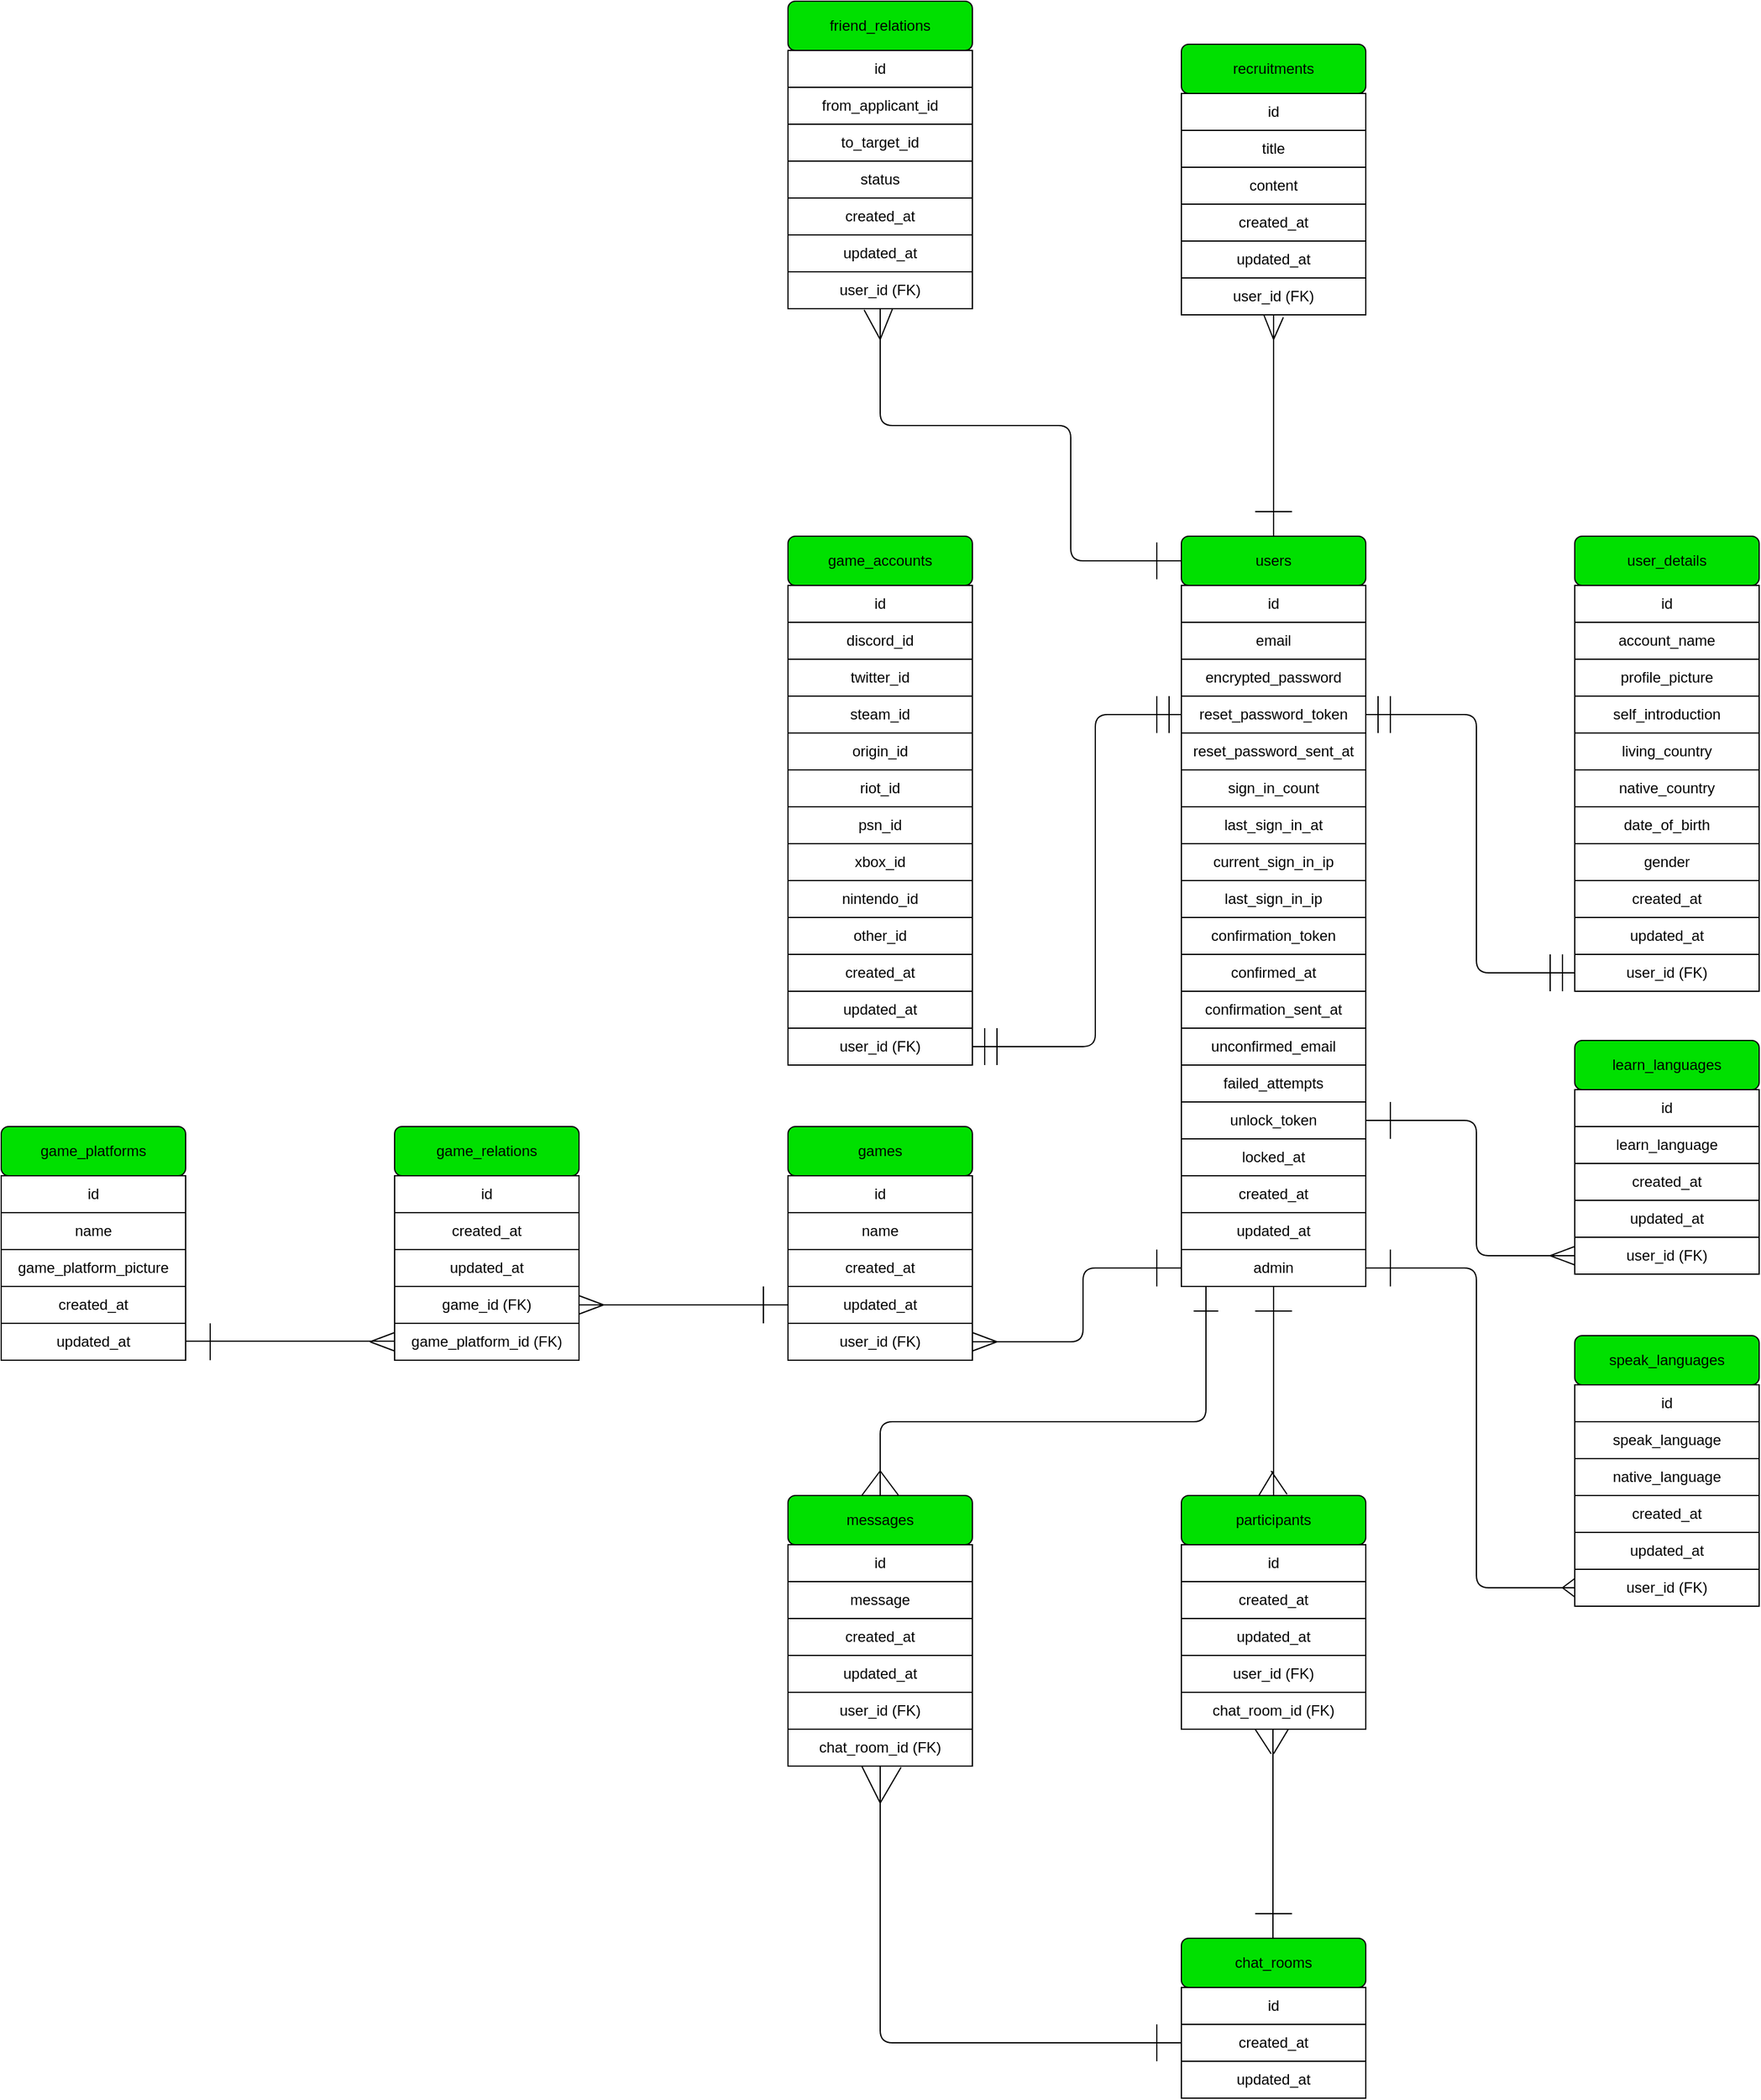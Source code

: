 <mxfile>
    <diagram id="Vk5w7OlKVyxtce1epeKG" name="ページ1">
        <mxGraphModel dx="1868" dy="1794" grid="1" gridSize="10" guides="1" tooltips="1" connect="1" arrows="1" fold="1" page="1" pageScale="1" pageWidth="827" pageHeight="1169" math="0" shadow="0">
            <root>
                <mxCell id="0"/>
                <mxCell id="1" parent="0"/>
                <mxCell id="3" value="users" style="rounded=1;whiteSpace=wrap;html=1;fillColor=#00E000;" parent="1" vertex="1">
                    <mxGeometry x="350" y="320" width="150" height="40" as="geometry"/>
                </mxCell>
                <mxCell id="4" value="id" style="rounded=0;whiteSpace=wrap;html=1;" parent="1" vertex="1">
                    <mxGeometry x="350" y="360" width="150" height="30" as="geometry"/>
                </mxCell>
                <mxCell id="6" value="email" style="rounded=0;whiteSpace=wrap;html=1;" parent="1" vertex="1">
                    <mxGeometry x="350" y="390" width="150" height="30" as="geometry"/>
                </mxCell>
                <mxCell id="7" value="encrypted_password" style="rounded=0;whiteSpace=wrap;html=1;" parent="1" vertex="1">
                    <mxGeometry x="350" y="420" width="150" height="30" as="geometry"/>
                </mxCell>
                <mxCell id="8" value="reset_password_token" style="rounded=0;whiteSpace=wrap;html=1;" parent="1" vertex="1">
                    <mxGeometry x="350" y="450" width="150" height="30" as="geometry"/>
                </mxCell>
                <mxCell id="9" value="reset_password_sent_at" style="rounded=0;whiteSpace=wrap;html=1;" parent="1" vertex="1">
                    <mxGeometry x="350" y="480" width="150" height="30" as="geometry"/>
                </mxCell>
                <mxCell id="10" value="sign_in_count" style="rounded=0;whiteSpace=wrap;html=1;" parent="1" vertex="1">
                    <mxGeometry x="350" y="510" width="150" height="30" as="geometry"/>
                </mxCell>
                <mxCell id="11" value="last_sign_in_at" style="rounded=0;whiteSpace=wrap;html=1;" parent="1" vertex="1">
                    <mxGeometry x="350" y="540" width="150" height="30" as="geometry"/>
                </mxCell>
                <mxCell id="12" value="current_sign_in_ip" style="rounded=0;whiteSpace=wrap;html=1;" parent="1" vertex="1">
                    <mxGeometry x="350" y="570" width="150" height="30" as="geometry"/>
                </mxCell>
                <mxCell id="13" value="last_sign_in_ip" style="rounded=0;whiteSpace=wrap;html=1;" parent="1" vertex="1">
                    <mxGeometry x="350" y="600" width="150" height="30" as="geometry"/>
                </mxCell>
                <mxCell id="14" value="confirmation_token" style="rounded=0;whiteSpace=wrap;html=1;" parent="1" vertex="1">
                    <mxGeometry x="350" y="630" width="150" height="30" as="geometry"/>
                </mxCell>
                <mxCell id="15" value="confirmed_at" style="rounded=0;whiteSpace=wrap;html=1;" parent="1" vertex="1">
                    <mxGeometry x="350" y="660" width="150" height="30" as="geometry"/>
                </mxCell>
                <mxCell id="16" value="confirmation_sent_at" style="rounded=0;whiteSpace=wrap;html=1;" parent="1" vertex="1">
                    <mxGeometry x="350" y="690" width="150" height="30" as="geometry"/>
                </mxCell>
                <mxCell id="17" value="unconfirmed_email" style="rounded=0;whiteSpace=wrap;html=1;" parent="1" vertex="1">
                    <mxGeometry x="350" y="720" width="150" height="30" as="geometry"/>
                </mxCell>
                <mxCell id="18" value="failed_attempts" style="rounded=0;whiteSpace=wrap;html=1;" parent="1" vertex="1">
                    <mxGeometry x="350" y="750" width="150" height="30" as="geometry"/>
                </mxCell>
                <mxCell id="19" value="unlock_token" style="rounded=0;whiteSpace=wrap;html=1;" parent="1" vertex="1">
                    <mxGeometry x="350" y="780" width="150" height="30" as="geometry"/>
                </mxCell>
                <mxCell id="20" value="locked_at" style="rounded=0;whiteSpace=wrap;html=1;" parent="1" vertex="1">
                    <mxGeometry x="350" y="810" width="150" height="30" as="geometry"/>
                </mxCell>
                <mxCell id="21" value="created_at" style="rounded=0;whiteSpace=wrap;html=1;" parent="1" vertex="1">
                    <mxGeometry x="350" y="840" width="150" height="30" as="geometry"/>
                </mxCell>
                <mxCell id="22" value="updated_at" style="rounded=0;whiteSpace=wrap;html=1;" parent="1" vertex="1">
                    <mxGeometry x="350" y="870" width="150" height="30" as="geometry"/>
                </mxCell>
                <mxCell id="23" value="admin" style="rounded=0;whiteSpace=wrap;html=1;" parent="1" vertex="1">
                    <mxGeometry x="350" y="900" width="150" height="30" as="geometry"/>
                </mxCell>
                <mxCell id="25" value="user_details" style="rounded=1;whiteSpace=wrap;html=1;fillColor=#00E000;" parent="1" vertex="1">
                    <mxGeometry x="670" y="320" width="150" height="40" as="geometry"/>
                </mxCell>
                <mxCell id="26" value="id" style="rounded=0;whiteSpace=wrap;html=1;" parent="1" vertex="1">
                    <mxGeometry x="670" y="360" width="150" height="30" as="geometry"/>
                </mxCell>
                <mxCell id="27" value="account_name" style="rounded=0;whiteSpace=wrap;html=1;" parent="1" vertex="1">
                    <mxGeometry x="670" y="390" width="150" height="30" as="geometry"/>
                </mxCell>
                <mxCell id="28" value="profile_picture" style="rounded=0;whiteSpace=wrap;html=1;" parent="1" vertex="1">
                    <mxGeometry x="670" y="420" width="150" height="30" as="geometry"/>
                </mxCell>
                <mxCell id="29" value="self_introduction" style="rounded=0;whiteSpace=wrap;html=1;" parent="1" vertex="1">
                    <mxGeometry x="670" y="450" width="150" height="30" as="geometry"/>
                </mxCell>
                <mxCell id="30" value="living_country" style="rounded=0;whiteSpace=wrap;html=1;" parent="1" vertex="1">
                    <mxGeometry x="670" y="480" width="150" height="30" as="geometry"/>
                </mxCell>
                <mxCell id="31" value="native_country" style="rounded=0;whiteSpace=wrap;html=1;" parent="1" vertex="1">
                    <mxGeometry x="670" y="510" width="150" height="30" as="geometry"/>
                </mxCell>
                <mxCell id="32" value="date_of_birth" style="rounded=0;whiteSpace=wrap;html=1;" parent="1" vertex="1">
                    <mxGeometry x="670" y="540" width="150" height="30" as="geometry"/>
                </mxCell>
                <mxCell id="33" value="gender" style="rounded=0;whiteSpace=wrap;html=1;" parent="1" vertex="1">
                    <mxGeometry x="670" y="570" width="150" height="30" as="geometry"/>
                </mxCell>
                <mxCell id="45" value="" style="endArrow=none;html=1;" parent="1" edge="1">
                    <mxGeometry width="50" height="50" relative="1" as="geometry">
                        <mxPoint x="670" y="460" as="sourcePoint"/>
                        <mxPoint x="670" y="490" as="targetPoint"/>
                    </mxGeometry>
                </mxCell>
                <mxCell id="49" value="created_at" style="rounded=0;whiteSpace=wrap;html=1;" parent="1" vertex="1">
                    <mxGeometry x="670" y="600" width="150" height="30" as="geometry"/>
                </mxCell>
                <mxCell id="50" value="updated_at" style="rounded=0;whiteSpace=wrap;html=1;" parent="1" vertex="1">
                    <mxGeometry x="670" y="630" width="150" height="30" as="geometry"/>
                </mxCell>
                <mxCell id="24" value="" style="endArrow=none;html=1;exitX=1;exitY=0.5;exitDx=0;exitDy=0;entryX=0;entryY=0.5;entryDx=0;entryDy=0;" parent="1" source="8" target="63" edge="1">
                    <mxGeometry width="50" height="50" relative="1" as="geometry">
                        <mxPoint x="590" y="670" as="sourcePoint"/>
                        <mxPoint x="650" y="615" as="targetPoint"/>
                        <Array as="points">
                            <mxPoint x="590" y="465"/>
                            <mxPoint x="590" y="675"/>
                        </Array>
                    </mxGeometry>
                </mxCell>
                <mxCell id="46" value="" style="endArrow=none;html=1;" parent="1" edge="1">
                    <mxGeometry width="50" height="50" relative="1" as="geometry">
                        <mxPoint x="510" y="450" as="sourcePoint"/>
                        <mxPoint x="510" y="480" as="targetPoint"/>
                    </mxGeometry>
                </mxCell>
                <mxCell id="47" value="" style="endArrow=none;html=1;" parent="1" edge="1">
                    <mxGeometry width="50" height="50" relative="1" as="geometry">
                        <mxPoint x="520" y="450" as="sourcePoint"/>
                        <mxPoint x="520" y="480" as="targetPoint"/>
                    </mxGeometry>
                </mxCell>
                <mxCell id="63" value="user_id (FK)" style="rounded=0;whiteSpace=wrap;html=1;" parent="1" vertex="1">
                    <mxGeometry x="670" y="660" width="150" height="30" as="geometry"/>
                </mxCell>
                <mxCell id="65" value="" style="endArrow=none;html=1;" parent="1" edge="1">
                    <mxGeometry width="50" height="50" relative="1" as="geometry">
                        <mxPoint x="660" y="660" as="sourcePoint"/>
                        <mxPoint x="660" y="690" as="targetPoint"/>
                    </mxGeometry>
                </mxCell>
                <mxCell id="66" value="" style="endArrow=none;html=1;" parent="1" edge="1">
                    <mxGeometry width="50" height="50" relative="1" as="geometry">
                        <mxPoint x="650" y="660" as="sourcePoint"/>
                        <mxPoint x="650" y="690" as="targetPoint"/>
                    </mxGeometry>
                </mxCell>
                <mxCell id="88" value="" style="group" parent="1" vertex="1" connectable="0">
                    <mxGeometry x="670" y="730" width="150" height="190" as="geometry"/>
                </mxCell>
                <mxCell id="69" value="learn_languages" style="rounded=1;whiteSpace=wrap;html=1;fillColor=#00E000;" parent="88" vertex="1">
                    <mxGeometry width="150" height="40" as="geometry"/>
                </mxCell>
                <mxCell id="71" value="id" style="rounded=0;whiteSpace=wrap;html=1;" parent="88" vertex="1">
                    <mxGeometry y="40" width="150" height="30" as="geometry"/>
                </mxCell>
                <mxCell id="72" value="learn_language" style="rounded=0;whiteSpace=wrap;html=1;" parent="88" vertex="1">
                    <mxGeometry y="70" width="150" height="30" as="geometry"/>
                </mxCell>
                <mxCell id="73" value="created_at" style="rounded=0;whiteSpace=wrap;html=1;" parent="88" vertex="1">
                    <mxGeometry y="100" width="150" height="30" as="geometry"/>
                </mxCell>
                <mxCell id="74" value="updated_at" style="rounded=0;whiteSpace=wrap;html=1;" parent="88" vertex="1">
                    <mxGeometry y="130" width="150" height="30" as="geometry"/>
                </mxCell>
                <mxCell id="75" value="user_id (FK)" style="rounded=0;whiteSpace=wrap;html=1;" parent="88" vertex="1">
                    <mxGeometry y="160" width="150" height="30" as="geometry"/>
                </mxCell>
                <mxCell id="76" value="" style="endArrow=none;html=1;exitX=1;exitY=0.5;exitDx=0;exitDy=0;entryX=0;entryY=0.5;entryDx=0;entryDy=0;" parent="1" source="19" target="75" edge="1">
                    <mxGeometry width="50" height="50" relative="1" as="geometry">
                        <mxPoint x="500" y="690" as="sourcePoint"/>
                        <mxPoint x="670" y="900" as="targetPoint"/>
                        <Array as="points">
                            <mxPoint x="590" y="795"/>
                            <mxPoint x="590" y="860"/>
                            <mxPoint x="590" y="905"/>
                        </Array>
                    </mxGeometry>
                </mxCell>
                <mxCell id="101" value="" style="endArrow=none;html=1;exitX=1;exitY=0.5;exitDx=0;exitDy=0;entryX=0;entryY=0.5;entryDx=0;entryDy=0;" parent="1" source="23" target="108" edge="1">
                    <mxGeometry width="50" height="50" relative="1" as="geometry">
                        <mxPoint x="500" y="1035" as="sourcePoint"/>
                        <mxPoint x="670" y="1145" as="targetPoint"/>
                        <Array as="points">
                            <mxPoint x="590" y="915"/>
                            <mxPoint x="590" y="1175"/>
                        </Array>
                    </mxGeometry>
                </mxCell>
                <mxCell id="107" value="" style="endArrow=none;html=1;" parent="1" edge="1">
                    <mxGeometry width="50" height="50" relative="1" as="geometry">
                        <mxPoint x="520" y="900" as="sourcePoint"/>
                        <mxPoint x="520" y="930" as="targetPoint"/>
                    </mxGeometry>
                </mxCell>
                <mxCell id="90" value="speak_languages" style="rounded=1;whiteSpace=wrap;html=1;fillColor=#00E000;" parent="1" vertex="1">
                    <mxGeometry x="670" y="970" width="150" height="40" as="geometry"/>
                </mxCell>
                <mxCell id="91" value="id" style="rounded=0;whiteSpace=wrap;html=1;" parent="1" vertex="1">
                    <mxGeometry x="670" y="1010" width="150" height="30" as="geometry"/>
                </mxCell>
                <mxCell id="92" value="speak_language" style="rounded=0;whiteSpace=wrap;html=1;" parent="1" vertex="1">
                    <mxGeometry x="670" y="1040" width="150" height="30" as="geometry"/>
                </mxCell>
                <mxCell id="93" value="created_at" style="rounded=0;whiteSpace=wrap;html=1;" parent="1" vertex="1">
                    <mxGeometry x="670" y="1100" width="150" height="30" as="geometry"/>
                </mxCell>
                <mxCell id="94" value="updated_at" style="rounded=0;whiteSpace=wrap;html=1;" parent="1" vertex="1">
                    <mxGeometry x="670" y="1130" width="150" height="30" as="geometry"/>
                </mxCell>
                <mxCell id="95" value="native_language" style="rounded=0;whiteSpace=wrap;html=1;" parent="1" vertex="1">
                    <mxGeometry x="670" y="1070" width="150" height="30" as="geometry"/>
                </mxCell>
                <mxCell id="108" value="user_id (FK)" style="rounded=0;whiteSpace=wrap;html=1;" parent="1" vertex="1">
                    <mxGeometry x="670" y="1160" width="150" height="30" as="geometry"/>
                </mxCell>
                <mxCell id="110" value="" style="endArrow=none;html=1;exitX=0;exitY=0.25;exitDx=0;exitDy=0;" parent="1" source="108" edge="1">
                    <mxGeometry width="50" height="50" relative="1" as="geometry">
                        <mxPoint x="660" y="1160" as="sourcePoint"/>
                        <mxPoint x="660" y="1175" as="targetPoint"/>
                    </mxGeometry>
                </mxCell>
                <mxCell id="111" value="" style="endArrow=none;html=1;exitX=0;exitY=0.75;exitDx=0;exitDy=0;" parent="1" source="108" edge="1">
                    <mxGeometry width="50" height="50" relative="1" as="geometry">
                        <mxPoint x="650" y="1160" as="sourcePoint"/>
                        <mxPoint x="660" y="1175" as="targetPoint"/>
                    </mxGeometry>
                </mxCell>
                <mxCell id="128" value="" style="endArrow=none;html=1;exitX=0;exitY=0.5;exitDx=0;exitDy=0;entryX=1;entryY=0.5;entryDx=0;entryDy=0;" parent="1" source="8" target="125" edge="1">
                    <mxGeometry width="50" height="50" relative="1" as="geometry">
                        <mxPoint x="510" y="475" as="sourcePoint"/>
                        <mxPoint x="680" y="685" as="targetPoint"/>
                        <Array as="points">
                            <mxPoint x="280" y="465"/>
                            <mxPoint x="280" y="735"/>
                        </Array>
                    </mxGeometry>
                </mxCell>
                <mxCell id="134" value="" style="group" parent="1" vertex="1" connectable="0">
                    <mxGeometry x="30" y="320" width="150" height="430" as="geometry"/>
                </mxCell>
                <mxCell id="114" value="game_accounts" style="rounded=1;whiteSpace=wrap;html=1;fillColor=#00E000;" parent="134" vertex="1">
                    <mxGeometry width="150" height="40" as="geometry"/>
                </mxCell>
                <mxCell id="115" value="id" style="rounded=0;whiteSpace=wrap;html=1;" parent="134" vertex="1">
                    <mxGeometry y="40" width="150" height="30" as="geometry"/>
                </mxCell>
                <mxCell id="116" value="discord_id" style="rounded=0;whiteSpace=wrap;html=1;" parent="134" vertex="1">
                    <mxGeometry y="70" width="150" height="30" as="geometry"/>
                </mxCell>
                <mxCell id="117" value="twitter_id" style="rounded=0;whiteSpace=wrap;html=1;" parent="134" vertex="1">
                    <mxGeometry y="100" width="150" height="30" as="geometry"/>
                </mxCell>
                <mxCell id="118" value="steam_id" style="rounded=0;whiteSpace=wrap;html=1;" parent="134" vertex="1">
                    <mxGeometry y="130" width="150" height="30" as="geometry"/>
                </mxCell>
                <mxCell id="119" value="origin_id" style="rounded=0;whiteSpace=wrap;html=1;" parent="134" vertex="1">
                    <mxGeometry y="160" width="150" height="30" as="geometry"/>
                </mxCell>
                <mxCell id="120" value="riot_id" style="rounded=0;whiteSpace=wrap;html=1;" parent="134" vertex="1">
                    <mxGeometry y="190" width="150" height="30" as="geometry"/>
                </mxCell>
                <mxCell id="121" value="psn_id" style="rounded=0;whiteSpace=wrap;html=1;" parent="134" vertex="1">
                    <mxGeometry y="220" width="150" height="30" as="geometry"/>
                </mxCell>
                <mxCell id="122" value="xbox_id" style="rounded=0;whiteSpace=wrap;html=1;" parent="134" vertex="1">
                    <mxGeometry y="250" width="150" height="30" as="geometry"/>
                </mxCell>
                <mxCell id="123" value="nintendo_id" style="rounded=0;whiteSpace=wrap;html=1;" parent="134" vertex="1">
                    <mxGeometry y="280" width="150" height="30" as="geometry"/>
                </mxCell>
                <mxCell id="124" value="other_id" style="rounded=0;whiteSpace=wrap;html=1;" parent="134" vertex="1">
                    <mxGeometry y="310" width="150" height="30" as="geometry"/>
                </mxCell>
                <mxCell id="125" value="user_id (FK)" style="rounded=0;whiteSpace=wrap;html=1;" parent="134" vertex="1">
                    <mxGeometry y="400" width="150" height="30" as="geometry"/>
                </mxCell>
                <mxCell id="126" value="created_at" style="rounded=0;whiteSpace=wrap;html=1;" parent="134" vertex="1">
                    <mxGeometry y="340" width="150" height="30" as="geometry"/>
                </mxCell>
                <mxCell id="127" value="updated_at" style="rounded=0;whiteSpace=wrap;html=1;" parent="134" vertex="1">
                    <mxGeometry y="370" width="150" height="30" as="geometry"/>
                </mxCell>
                <mxCell id="130" value="" style="endArrow=none;html=1;" parent="1" edge="1">
                    <mxGeometry width="50" height="50" relative="1" as="geometry">
                        <mxPoint x="340" y="450" as="sourcePoint"/>
                        <mxPoint x="340" y="480" as="targetPoint"/>
                    </mxGeometry>
                </mxCell>
                <mxCell id="131" value="" style="endArrow=none;html=1;" parent="1" edge="1">
                    <mxGeometry width="50" height="50" relative="1" as="geometry">
                        <mxPoint x="330" y="450" as="sourcePoint"/>
                        <mxPoint x="330" y="480" as="targetPoint"/>
                    </mxGeometry>
                </mxCell>
                <mxCell id="138" value="" style="endArrow=none;html=1;" parent="1" edge="1">
                    <mxGeometry width="50" height="50" relative="1" as="geometry">
                        <mxPoint x="190" y="720" as="sourcePoint"/>
                        <mxPoint x="190" y="750" as="targetPoint"/>
                    </mxGeometry>
                </mxCell>
                <mxCell id="139" value="" style="endArrow=none;html=1;" parent="1" edge="1">
                    <mxGeometry width="50" height="50" relative="1" as="geometry">
                        <mxPoint x="200" y="720" as="sourcePoint"/>
                        <mxPoint x="200" y="750" as="targetPoint"/>
                    </mxGeometry>
                </mxCell>
                <mxCell id="140" value="" style="group" parent="1" vertex="1" connectable="0">
                    <mxGeometry x="30" y="800" width="150" height="190" as="geometry"/>
                </mxCell>
                <mxCell id="141" value="games" style="rounded=1;whiteSpace=wrap;html=1;fillColor=#00E000;" parent="140" vertex="1">
                    <mxGeometry width="150" height="40" as="geometry"/>
                </mxCell>
                <mxCell id="142" value="id" style="rounded=0;whiteSpace=wrap;html=1;" parent="140" vertex="1">
                    <mxGeometry y="40" width="150" height="30" as="geometry"/>
                </mxCell>
                <mxCell id="143" value="name" style="rounded=0;whiteSpace=wrap;html=1;" parent="140" vertex="1">
                    <mxGeometry y="70" width="150" height="30" as="geometry"/>
                </mxCell>
                <mxCell id="144" value="created_at" style="rounded=0;whiteSpace=wrap;html=1;" parent="140" vertex="1">
                    <mxGeometry y="100" width="150" height="30" as="geometry"/>
                </mxCell>
                <mxCell id="145" value="updated_at" style="rounded=0;whiteSpace=wrap;html=1;" parent="140" vertex="1">
                    <mxGeometry y="130" width="150" height="30" as="geometry"/>
                </mxCell>
                <mxCell id="146" value="user_id (FK)" style="rounded=0;whiteSpace=wrap;html=1;" parent="140" vertex="1">
                    <mxGeometry y="160" width="150" height="30" as="geometry"/>
                </mxCell>
                <mxCell id="147" value="" style="endArrow=none;html=1;exitX=1;exitY=0.5;exitDx=0;exitDy=0;entryX=0;entryY=0.5;entryDx=0;entryDy=0;" parent="1" source="146" target="23" edge="1">
                    <mxGeometry width="50" height="50" relative="1" as="geometry">
                        <mxPoint x="180" y="810" as="sourcePoint"/>
                        <mxPoint x="350" y="920" as="targetPoint"/>
                        <Array as="points">
                            <mxPoint x="270" y="975"/>
                            <mxPoint x="270" y="915"/>
                        </Array>
                    </mxGeometry>
                </mxCell>
                <mxCell id="155" value="" style="endArrow=none;html=1;" parent="1" edge="1">
                    <mxGeometry width="50" height="50" relative="1" as="geometry">
                        <mxPoint x="330" y="900" as="sourcePoint"/>
                        <mxPoint x="330" y="930" as="targetPoint"/>
                    </mxGeometry>
                </mxCell>
                <mxCell id="159" value="" style="endArrow=none;html=1;entryX=1;entryY=0.75;entryDx=0;entryDy=0;" parent="1" target="146" edge="1">
                    <mxGeometry width="50" height="50" relative="1" as="geometry">
                        <mxPoint x="200" y="975" as="sourcePoint"/>
                        <mxPoint x="190" y="990" as="targetPoint"/>
                    </mxGeometry>
                </mxCell>
                <mxCell id="160" value="" style="endArrow=none;html=1;exitX=1;exitY=0.25;exitDx=0;exitDy=0;" parent="1" source="146" edge="1">
                    <mxGeometry width="50" height="50" relative="1" as="geometry">
                        <mxPoint x="200" y="960" as="sourcePoint"/>
                        <mxPoint x="200" y="975" as="targetPoint"/>
                    </mxGeometry>
                </mxCell>
                <mxCell id="161" value="" style="group" parent="1" vertex="1" connectable="0">
                    <mxGeometry x="-290" y="800" width="150" height="190" as="geometry"/>
                </mxCell>
                <mxCell id="162" value="game_relations" style="rounded=1;whiteSpace=wrap;html=1;fillColor=#00E000;" parent="161" vertex="1">
                    <mxGeometry width="150" height="40" as="geometry"/>
                </mxCell>
                <mxCell id="163" value="id" style="rounded=0;whiteSpace=wrap;html=1;" parent="161" vertex="1">
                    <mxGeometry y="40" width="150" height="30" as="geometry"/>
                </mxCell>
                <mxCell id="164" value="created_at" style="rounded=0;whiteSpace=wrap;html=1;" parent="161" vertex="1">
                    <mxGeometry y="70" width="150" height="30" as="geometry"/>
                </mxCell>
                <mxCell id="165" value="updated_at" style="rounded=0;whiteSpace=wrap;html=1;" parent="161" vertex="1">
                    <mxGeometry y="100" width="150" height="30" as="geometry"/>
                </mxCell>
                <mxCell id="166" value="game_id (FK)" style="rounded=0;whiteSpace=wrap;html=1;" parent="161" vertex="1">
                    <mxGeometry y="130" width="150" height="30" as="geometry"/>
                </mxCell>
                <mxCell id="167" value="game_platform_id (FK)" style="rounded=0;whiteSpace=wrap;html=1;" parent="161" vertex="1">
                    <mxGeometry y="160" width="150" height="30" as="geometry"/>
                </mxCell>
                <mxCell id="173" value="" style="endArrow=none;html=1;exitX=1;exitY=0.5;exitDx=0;exitDy=0;entryX=0;entryY=0.5;entryDx=0;entryDy=0;" parent="1" source="166" target="145" edge="1">
                    <mxGeometry width="50" height="50" relative="1" as="geometry">
                        <mxPoint x="190" y="985" as="sourcePoint"/>
                        <mxPoint x="360" y="925" as="targetPoint"/>
                        <Array as="points"/>
                    </mxGeometry>
                </mxCell>
                <mxCell id="170" value="" style="endArrow=none;html=1;" parent="1" edge="1">
                    <mxGeometry width="50" height="50" relative="1" as="geometry">
                        <mxPoint x="10" y="930" as="sourcePoint"/>
                        <mxPoint x="10" y="960" as="targetPoint"/>
                    </mxGeometry>
                </mxCell>
                <mxCell id="171" value="" style="endArrow=none;html=1;entryX=1;entryY=0.75;entryDx=0;entryDy=0;" parent="1" target="166" edge="1">
                    <mxGeometry width="50" height="50" relative="1" as="geometry">
                        <mxPoint x="-120" y="945" as="sourcePoint"/>
                        <mxPoint x="-130" y="960" as="targetPoint"/>
                    </mxGeometry>
                </mxCell>
                <mxCell id="172" value="" style="endArrow=none;html=1;exitX=1;exitY=0.25;exitDx=0;exitDy=0;" parent="1" source="166" edge="1">
                    <mxGeometry width="50" height="50" relative="1" as="geometry">
                        <mxPoint x="-120" y="930" as="sourcePoint"/>
                        <mxPoint x="-120" y="945" as="targetPoint"/>
                    </mxGeometry>
                </mxCell>
                <mxCell id="174" value="" style="group" parent="1" vertex="1" connectable="0">
                    <mxGeometry x="-610" y="800" width="150" height="190" as="geometry"/>
                </mxCell>
                <mxCell id="175" value="game_platforms" style="rounded=1;whiteSpace=wrap;html=1;fillColor=#00E000;" parent="174" vertex="1">
                    <mxGeometry width="150" height="40" as="geometry"/>
                </mxCell>
                <mxCell id="176" value="id" style="rounded=0;whiteSpace=wrap;html=1;" parent="174" vertex="1">
                    <mxGeometry y="40" width="150" height="30" as="geometry"/>
                </mxCell>
                <mxCell id="177" value="name" style="rounded=0;whiteSpace=wrap;html=1;" parent="174" vertex="1">
                    <mxGeometry y="70" width="150" height="30" as="geometry"/>
                </mxCell>
                <mxCell id="178" value="game_platform_picture" style="rounded=0;whiteSpace=wrap;html=1;" parent="174" vertex="1">
                    <mxGeometry y="100" width="150" height="30" as="geometry"/>
                </mxCell>
                <mxCell id="179" value="created_at" style="rounded=0;whiteSpace=wrap;html=1;" parent="174" vertex="1">
                    <mxGeometry y="130" width="150" height="30" as="geometry"/>
                </mxCell>
                <mxCell id="180" value="updated_at" style="rounded=0;whiteSpace=wrap;html=1;" parent="174" vertex="1">
                    <mxGeometry y="160" width="150" height="30" as="geometry"/>
                </mxCell>
                <mxCell id="182" value="" style="endArrow=none;html=1;exitX=0;exitY=0.25;exitDx=0;exitDy=0;" parent="1" source="167" edge="1">
                    <mxGeometry width="50" height="50" relative="1" as="geometry">
                        <mxPoint x="-300" y="960" as="sourcePoint"/>
                        <mxPoint x="-310" y="975" as="targetPoint"/>
                    </mxGeometry>
                </mxCell>
                <mxCell id="183" value="" style="endArrow=none;html=1;exitX=0;exitY=0.75;exitDx=0;exitDy=0;" parent="1" source="167" edge="1">
                    <mxGeometry width="50" height="50" relative="1" as="geometry">
                        <mxPoint x="-310" y="960" as="sourcePoint"/>
                        <mxPoint x="-310" y="975" as="targetPoint"/>
                    </mxGeometry>
                </mxCell>
                <mxCell id="185" value="" style="endArrow=none;html=1;" parent="1" edge="1">
                    <mxGeometry width="50" height="50" relative="1" as="geometry">
                        <mxPoint x="-440" y="960" as="sourcePoint"/>
                        <mxPoint x="-440" y="990" as="targetPoint"/>
                    </mxGeometry>
                </mxCell>
                <mxCell id="186" value="" style="endArrow=none;html=1;exitX=1;exitY=0.5;exitDx=0;exitDy=0;entryX=0;entryY=0.5;entryDx=0;entryDy=0;" parent="1" edge="1">
                    <mxGeometry width="50" height="50" relative="1" as="geometry">
                        <mxPoint x="-460" y="974.5" as="sourcePoint"/>
                        <mxPoint x="-290" y="974.5" as="targetPoint"/>
                        <Array as="points"/>
                    </mxGeometry>
                </mxCell>
                <mxCell id="187" value="" style="endArrow=none;html=1;entryX=0.5;entryY=0;entryDx=0;entryDy=0;" parent="1" target="3" edge="1">
                    <mxGeometry width="50" height="50" relative="1" as="geometry">
                        <mxPoint x="425" y="140" as="sourcePoint"/>
                        <mxPoint x="480" y="250" as="targetPoint"/>
                        <Array as="points"/>
                    </mxGeometry>
                </mxCell>
                <mxCell id="190" value="" style="endArrow=none;html=1;" parent="1" edge="1">
                    <mxGeometry width="50" height="50" relative="1" as="geometry">
                        <mxPoint x="440" y="300" as="sourcePoint"/>
                        <mxPoint x="410" y="300" as="targetPoint"/>
                    </mxGeometry>
                </mxCell>
                <mxCell id="191" value="" style="endArrow=none;html=1;exitX=0.553;exitY=1.067;exitDx=0;exitDy=0;exitPerimeter=0;" parent="1" source="199" edge="1">
                    <mxGeometry width="50" height="50" relative="1" as="geometry">
                        <mxPoint x="440" y="160" as="sourcePoint"/>
                        <mxPoint x="425" y="160" as="targetPoint"/>
                    </mxGeometry>
                </mxCell>
                <mxCell id="192" value="" style="endArrow=none;html=1;entryX=0.447;entryY=1;entryDx=0;entryDy=0;entryPerimeter=0;" parent="1" target="199" edge="1">
                    <mxGeometry width="50" height="50" relative="1" as="geometry">
                        <mxPoint x="425" y="160" as="sourcePoint"/>
                        <mxPoint x="410" y="140" as="targetPoint"/>
                    </mxGeometry>
                </mxCell>
                <mxCell id="194" value="recruitments" style="rounded=1;whiteSpace=wrap;html=1;fillColor=#00E000;" parent="1" vertex="1">
                    <mxGeometry x="350" y="-80" width="150" height="40" as="geometry"/>
                </mxCell>
                <mxCell id="195" value="id" style="rounded=0;whiteSpace=wrap;html=1;" parent="1" vertex="1">
                    <mxGeometry x="350" y="-40" width="150" height="30" as="geometry"/>
                </mxCell>
                <mxCell id="196" value="title" style="rounded=0;whiteSpace=wrap;html=1;" parent="1" vertex="1">
                    <mxGeometry x="350" y="-10" width="150" height="30" as="geometry"/>
                </mxCell>
                <mxCell id="197" value="content" style="rounded=0;whiteSpace=wrap;html=1;" parent="1" vertex="1">
                    <mxGeometry x="350" y="20" width="150" height="30" as="geometry"/>
                </mxCell>
                <mxCell id="198" value="created_at" style="rounded=0;whiteSpace=wrap;html=1;" parent="1" vertex="1">
                    <mxGeometry x="350" y="50" width="150" height="30" as="geometry"/>
                </mxCell>
                <mxCell id="199" value="user_id (FK)" style="rounded=0;whiteSpace=wrap;html=1;" parent="1" vertex="1">
                    <mxGeometry x="350" y="110" width="150" height="30" as="geometry"/>
                </mxCell>
                <mxCell id="200" value="updated_at" style="rounded=0;whiteSpace=wrap;html=1;" parent="1" vertex="1">
                    <mxGeometry x="350" y="80" width="150" height="30" as="geometry"/>
                </mxCell>
                <mxCell id="230" value="" style="group" parent="1" vertex="1" connectable="0">
                    <mxGeometry x="30" y="1100" width="150" height="220" as="geometry"/>
                </mxCell>
                <mxCell id="229" value="chat_room_id (FK)" style="rounded=0;whiteSpace=wrap;html=1;" parent="230" vertex="1">
                    <mxGeometry y="190" width="150" height="30" as="geometry"/>
                </mxCell>
                <mxCell id="202" value="messages" style="rounded=1;whiteSpace=wrap;html=1;fillColor=#00E000;" parent="230" vertex="1">
                    <mxGeometry width="150" height="40" as="geometry"/>
                </mxCell>
                <mxCell id="203" value="id" style="rounded=0;whiteSpace=wrap;html=1;" parent="230" vertex="1">
                    <mxGeometry y="40" width="150" height="30" as="geometry"/>
                </mxCell>
                <mxCell id="204" value="message" style="rounded=0;whiteSpace=wrap;html=1;" parent="230" vertex="1">
                    <mxGeometry y="70" width="150" height="30" as="geometry"/>
                </mxCell>
                <mxCell id="205" value="created_at" style="rounded=0;whiteSpace=wrap;html=1;" parent="230" vertex="1">
                    <mxGeometry y="100" width="150" height="30" as="geometry"/>
                </mxCell>
                <mxCell id="206" value="updated_at" style="rounded=0;whiteSpace=wrap;html=1;" parent="230" vertex="1">
                    <mxGeometry y="130" width="150" height="30" as="geometry"/>
                </mxCell>
                <mxCell id="207" value="user_id (FK)" style="rounded=0;whiteSpace=wrap;html=1;" parent="230" vertex="1">
                    <mxGeometry y="160" width="150" height="30" as="geometry"/>
                </mxCell>
                <mxCell id="231" value="" style="group" parent="1" vertex="1" connectable="0">
                    <mxGeometry x="350" y="1450" width="150" height="130" as="geometry"/>
                </mxCell>
                <mxCell id="209" value="chat_rooms" style="rounded=1;whiteSpace=wrap;html=1;fillColor=#00E000;" parent="231" vertex="1">
                    <mxGeometry y="10" width="150" height="40" as="geometry"/>
                </mxCell>
                <mxCell id="210" value="id" style="rounded=0;whiteSpace=wrap;html=1;" parent="231" vertex="1">
                    <mxGeometry y="50" width="150" height="30" as="geometry"/>
                </mxCell>
                <mxCell id="212" value="created_at" style="rounded=0;whiteSpace=wrap;html=1;" parent="231" vertex="1">
                    <mxGeometry y="80" width="150" height="30" as="geometry"/>
                </mxCell>
                <mxCell id="213" value="updated_at" style="rounded=0;whiteSpace=wrap;html=1;" parent="231" vertex="1">
                    <mxGeometry y="110" width="150" height="30" as="geometry"/>
                </mxCell>
                <mxCell id="233" value="" style="group" parent="1" vertex="1" connectable="0">
                    <mxGeometry x="350" y="1100" width="150" height="190" as="geometry"/>
                </mxCell>
                <mxCell id="216" value="participants" style="rounded=1;whiteSpace=wrap;html=1;fillColor=#00E000;" parent="233" vertex="1">
                    <mxGeometry width="150" height="40" as="geometry"/>
                </mxCell>
                <mxCell id="217" value="id" style="rounded=0;whiteSpace=wrap;html=1;" parent="233" vertex="1">
                    <mxGeometry y="40" width="150" height="30" as="geometry"/>
                </mxCell>
                <mxCell id="219" value="created_at" style="rounded=0;whiteSpace=wrap;html=1;" parent="233" vertex="1">
                    <mxGeometry y="70" width="150" height="30" as="geometry"/>
                </mxCell>
                <mxCell id="220" value="updated_at" style="rounded=0;whiteSpace=wrap;html=1;" parent="233" vertex="1">
                    <mxGeometry y="100" width="150" height="30" as="geometry"/>
                </mxCell>
                <mxCell id="221" value="user_id (FK)" style="rounded=0;whiteSpace=wrap;html=1;" parent="233" vertex="1">
                    <mxGeometry y="130" width="150" height="30" as="geometry"/>
                </mxCell>
                <mxCell id="232" value="chat_room_id (FK)" style="rounded=0;whiteSpace=wrap;html=1;" parent="233" vertex="1">
                    <mxGeometry y="160" width="150" height="30" as="geometry"/>
                </mxCell>
                <mxCell id="234" value="" style="endArrow=none;html=1;entryX=0.5;entryY=0;entryDx=0;entryDy=0;exitX=0.5;exitY=1;exitDx=0;exitDy=0;" parent="1" source="23" target="216" edge="1">
                    <mxGeometry width="50" height="50" relative="1" as="geometry">
                        <mxPoint x="560" y="880" as="sourcePoint"/>
                        <mxPoint x="435" y="330" as="targetPoint"/>
                        <Array as="points"/>
                    </mxGeometry>
                </mxCell>
                <mxCell id="235" value="" style="endArrow=none;html=1;exitX=0.42;exitY=0;exitDx=0;exitDy=0;exitPerimeter=0;" parent="1" source="216" edge="1">
                    <mxGeometry width="50" height="50" relative="1" as="geometry">
                        <mxPoint x="560" y="840" as="sourcePoint"/>
                        <mxPoint x="425" y="1080" as="targetPoint"/>
                    </mxGeometry>
                </mxCell>
                <mxCell id="236" value="" style="endArrow=none;html=1;exitX=0.573;exitY=-0.025;exitDx=0;exitDy=0;exitPerimeter=0;" parent="1" source="216" edge="1">
                    <mxGeometry width="50" height="50" relative="1" as="geometry">
                        <mxPoint x="423" y="1110" as="sourcePoint"/>
                        <mxPoint x="423" y="1080" as="targetPoint"/>
                    </mxGeometry>
                </mxCell>
                <mxCell id="237" value="" style="endArrow=none;html=1;" parent="1" edge="1">
                    <mxGeometry width="50" height="50" relative="1" as="geometry">
                        <mxPoint x="440" y="950" as="sourcePoint"/>
                        <mxPoint x="410" y="950" as="targetPoint"/>
                    </mxGeometry>
                </mxCell>
                <mxCell id="239" value="" style="endArrow=none;html=1;entryX=0.5;entryY=0;entryDx=0;entryDy=0;exitX=0.5;exitY=1;exitDx=0;exitDy=0;" parent="1" edge="1">
                    <mxGeometry width="50" height="50" relative="1" as="geometry">
                        <mxPoint x="424.5" y="1290" as="sourcePoint"/>
                        <mxPoint x="424.5" y="1460" as="targetPoint"/>
                        <Array as="points"/>
                    </mxGeometry>
                </mxCell>
                <mxCell id="240" value="" style="endArrow=none;html=1;exitX=0.58;exitY=1;exitDx=0;exitDy=0;exitPerimeter=0;" parent="1" source="232" edge="1">
                    <mxGeometry width="50" height="50" relative="1" as="geometry">
                        <mxPoint x="445.95" y="1109" as="sourcePoint"/>
                        <mxPoint x="425" y="1310" as="targetPoint"/>
                    </mxGeometry>
                </mxCell>
                <mxCell id="241" value="" style="endArrow=none;html=1;" parent="1" edge="1">
                    <mxGeometry width="50" height="50" relative="1" as="geometry">
                        <mxPoint x="410" y="1290" as="sourcePoint"/>
                        <mxPoint x="423" y="1310" as="targetPoint"/>
                    </mxGeometry>
                </mxCell>
                <mxCell id="242" value="" style="endArrow=none;html=1;" parent="1" edge="1">
                    <mxGeometry width="50" height="50" relative="1" as="geometry">
                        <mxPoint x="440" y="1440" as="sourcePoint"/>
                        <mxPoint x="410" y="1440" as="targetPoint"/>
                    </mxGeometry>
                </mxCell>
                <mxCell id="243" value="" style="endArrow=none;html=1;entryX=0.5;entryY=0;entryDx=0;entryDy=0;" parent="1" target="202" edge="1">
                    <mxGeometry width="50" height="50" relative="1" as="geometry">
                        <mxPoint x="370" y="930" as="sourcePoint"/>
                        <mxPoint x="434.5" y="1470" as="targetPoint"/>
                        <Array as="points">
                            <mxPoint x="370" y="1040"/>
                            <mxPoint x="105" y="1040"/>
                        </Array>
                    </mxGeometry>
                </mxCell>
                <mxCell id="244" value="" style="endArrow=none;html=1;" parent="1" edge="1">
                    <mxGeometry width="50" height="50" relative="1" as="geometry">
                        <mxPoint x="380" y="950" as="sourcePoint"/>
                        <mxPoint x="360" y="950" as="targetPoint"/>
                    </mxGeometry>
                </mxCell>
                <mxCell id="245" value="" style="endArrow=none;html=1;exitX=0.6;exitY=0;exitDx=0;exitDy=0;exitPerimeter=0;" parent="1" source="202" edge="1">
                    <mxGeometry width="50" height="50" relative="1" as="geometry">
                        <mxPoint x="110" y="1100" as="sourcePoint"/>
                        <mxPoint x="105" y="1080" as="targetPoint"/>
                    </mxGeometry>
                </mxCell>
                <mxCell id="246" value="" style="endArrow=none;html=1;exitX=0.4;exitY=0;exitDx=0;exitDy=0;exitPerimeter=0;" parent="1" source="202" edge="1">
                    <mxGeometry width="50" height="50" relative="1" as="geometry">
                        <mxPoint x="100" y="1100" as="sourcePoint"/>
                        <mxPoint x="105" y="1080" as="targetPoint"/>
                    </mxGeometry>
                </mxCell>
                <mxCell id="247" value="" style="endArrow=none;html=1;entryX=0;entryY=0.5;entryDx=0;entryDy=0;exitX=0.5;exitY=1;exitDx=0;exitDy=0;" parent="1" source="229" target="212" edge="1">
                    <mxGeometry width="50" height="50" relative="1" as="geometry">
                        <mxPoint x="434.5" y="1300" as="sourcePoint"/>
                        <mxPoint x="434.5" y="1470" as="targetPoint"/>
                        <Array as="points">
                            <mxPoint x="105" y="1545"/>
                        </Array>
                    </mxGeometry>
                </mxCell>
                <mxCell id="248" value="" style="endArrow=none;html=1;" parent="1" edge="1">
                    <mxGeometry width="50" height="50" relative="1" as="geometry">
                        <mxPoint x="330" y="1530" as="sourcePoint"/>
                        <mxPoint x="330" y="1560" as="targetPoint"/>
                    </mxGeometry>
                </mxCell>
                <mxCell id="249" value="" style="endArrow=none;html=1;exitX=0.613;exitY=1.033;exitDx=0;exitDy=0;exitPerimeter=0;" parent="1" source="229" edge="1">
                    <mxGeometry width="50" height="50" relative="1" as="geometry">
                        <mxPoint x="120" y="1320" as="sourcePoint"/>
                        <mxPoint x="105" y="1350" as="targetPoint"/>
                    </mxGeometry>
                </mxCell>
                <mxCell id="250" value="" style="endArrow=none;html=1;" parent="1" edge="1">
                    <mxGeometry width="50" height="50" relative="1" as="geometry">
                        <mxPoint x="90" y="1320" as="sourcePoint"/>
                        <mxPoint x="105" y="1350" as="targetPoint"/>
                    </mxGeometry>
                </mxCell>
                <mxCell id="251" value="friend_relations" style="rounded=1;whiteSpace=wrap;html=1;fillColor=#00E000;" parent="1" vertex="1">
                    <mxGeometry x="30" y="-115" width="150" height="40" as="geometry"/>
                </mxCell>
                <mxCell id="252" value="id" style="rounded=0;whiteSpace=wrap;html=1;" parent="1" vertex="1">
                    <mxGeometry x="30" y="-75" width="150" height="30" as="geometry"/>
                </mxCell>
                <mxCell id="253" value="from_applicant_id" style="rounded=0;whiteSpace=wrap;html=1;" parent="1" vertex="1">
                    <mxGeometry x="30" y="-45" width="150" height="30" as="geometry"/>
                </mxCell>
                <mxCell id="254" value="to_target_id" style="rounded=0;whiteSpace=wrap;html=1;" parent="1" vertex="1">
                    <mxGeometry x="30" y="-15" width="150" height="30" as="geometry"/>
                </mxCell>
                <mxCell id="255" value="created_at" style="rounded=0;whiteSpace=wrap;html=1;" parent="1" vertex="1">
                    <mxGeometry x="30" y="45" width="150" height="30" as="geometry"/>
                </mxCell>
                <mxCell id="256" value="user_id (FK)" style="rounded=0;whiteSpace=wrap;html=1;" parent="1" vertex="1">
                    <mxGeometry x="30" y="105" width="150" height="30" as="geometry"/>
                </mxCell>
                <mxCell id="257" value="updated_at" style="rounded=0;whiteSpace=wrap;html=1;" parent="1" vertex="1">
                    <mxGeometry x="30" y="75" width="150" height="30" as="geometry"/>
                </mxCell>
                <mxCell id="258" value="" style="endArrow=none;html=1;entryX=0;entryY=0.5;entryDx=0;entryDy=0;exitX=0.5;exitY=1;exitDx=0;exitDy=0;" parent="1" source="256" target="3" edge="1">
                    <mxGeometry width="50" height="50" relative="1" as="geometry">
                        <mxPoint x="435" y="150" as="sourcePoint"/>
                        <mxPoint x="435" y="330" as="targetPoint"/>
                        <Array as="points">
                            <mxPoint x="105" y="230"/>
                            <mxPoint x="260" y="230"/>
                            <mxPoint x="260" y="340"/>
                        </Array>
                    </mxGeometry>
                </mxCell>
                <mxCell id="259" value="status" style="rounded=0;whiteSpace=wrap;html=1;" parent="1" vertex="1">
                    <mxGeometry x="30" y="15" width="150" height="30" as="geometry"/>
                </mxCell>
                <mxCell id="60" value="" style="endArrow=none;html=1;" parent="1" edge="1">
                    <mxGeometry width="50" height="50" relative="1" as="geometry">
                        <mxPoint x="330" y="325" as="sourcePoint"/>
                        <mxPoint x="330" y="355" as="targetPoint"/>
                    </mxGeometry>
                </mxCell>
                <mxCell id="61" value="" style="endArrow=none;html=1;exitX=0.413;exitY=1.033;exitDx=0;exitDy=0;exitPerimeter=0;" parent="1" source="256" edge="1">
                    <mxGeometry width="50" height="50" relative="1" as="geometry">
                        <mxPoint x="90" y="140" as="sourcePoint"/>
                        <mxPoint x="105" y="160" as="targetPoint"/>
                    </mxGeometry>
                </mxCell>
                <mxCell id="62" value="" style="endArrow=none;html=1;exitX=0.567;exitY=1;exitDx=0;exitDy=0;exitPerimeter=0;" parent="1" source="256" edge="1">
                    <mxGeometry width="50" height="50" relative="1" as="geometry">
                        <mxPoint x="200" y="325" as="sourcePoint"/>
                        <mxPoint x="105" y="160" as="targetPoint"/>
                    </mxGeometry>
                </mxCell>
                <mxCell id="78" value="" style="endArrow=none;html=1;exitX=0;exitY=0.25;exitDx=0;exitDy=0;" parent="1" source="75" edge="1">
                    <mxGeometry width="50" height="50" relative="1" as="geometry">
                        <mxPoint x="660" y="890" as="sourcePoint"/>
                        <mxPoint x="650" y="905" as="targetPoint"/>
                    </mxGeometry>
                </mxCell>
                <mxCell id="79" value="" style="endArrow=none;html=1;exitX=0;exitY=0.75;exitDx=0;exitDy=0;" parent="1" source="75" edge="1">
                    <mxGeometry width="50" height="50" relative="1" as="geometry">
                        <mxPoint x="650" y="890" as="sourcePoint"/>
                        <mxPoint x="650" y="905" as="targetPoint"/>
                    </mxGeometry>
                </mxCell>
                <mxCell id="86" value="" style="endArrow=none;html=1;" parent="1" edge="1">
                    <mxGeometry width="50" height="50" relative="1" as="geometry">
                        <mxPoint x="520" y="780" as="sourcePoint"/>
                        <mxPoint x="520" y="810" as="targetPoint"/>
                    </mxGeometry>
                </mxCell>
            </root>
        </mxGraphModel>
    </diagram>
</mxfile>
